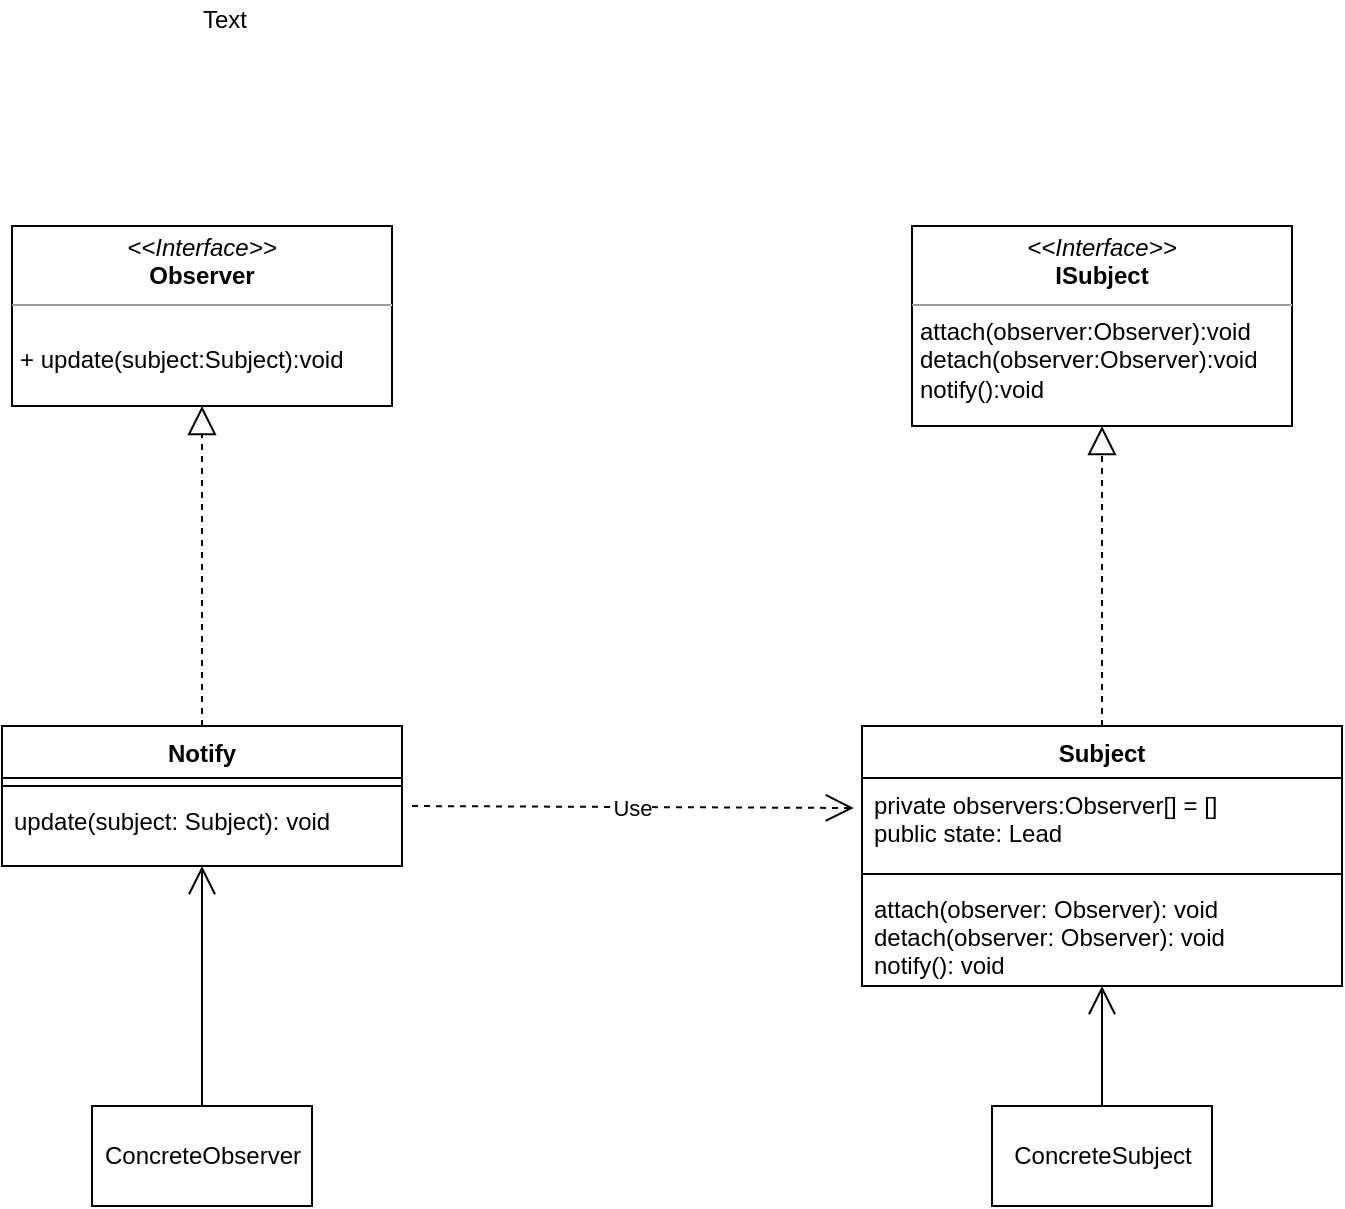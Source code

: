 <mxfile version="13.0.3" type="device"><diagram id="jXuNRkIwZJTSnzMV0s5R" name="Page-1"><mxGraphModel dx="1342" dy="1899" grid="1" gridSize="10" guides="1" tooltips="1" connect="1" arrows="1" fold="1" page="1" pageScale="1" pageWidth="850" pageHeight="1100" math="0" shadow="0"><root><mxCell id="0"/><mxCell id="1" parent="0"/><mxCell id="IjiPZgQe41YwU2cwf1tw-1" value="&lt;p style=&quot;margin: 4px 0px 0px ; text-align: center&quot;&gt;&lt;i&gt;&amp;lt;&amp;lt;Interface&amp;gt;&amp;gt;&lt;/i&gt;&lt;br&gt;&lt;b&gt;Observer&lt;/b&gt;&lt;br&gt;&lt;/p&gt;&lt;hr size=&quot;1&quot;&gt;&lt;p style=&quot;margin: 0px 0px 0px 4px&quot;&gt;&lt;br&gt;&lt;/p&gt;&lt;p style=&quot;margin: 0px 0px 0px 4px&quot;&gt;+ update(subject:Subject):void&lt;br&gt;&lt;/p&gt;" style="verticalAlign=top;align=left;overflow=fill;fontSize=12;fontFamily=Helvetica;html=1;" parent="1" vertex="1"><mxGeometry x="70" y="40" width="190" height="90" as="geometry"/></mxCell><mxCell id="IjiPZgQe41YwU2cwf1tw-2" value="&lt;p style=&quot;margin: 4px 0px 0px ; text-align: center&quot;&gt;&lt;i&gt;&amp;lt;&amp;lt;Interface&amp;gt;&amp;gt;&lt;/i&gt;&lt;br&gt;&lt;b&gt;ISubject&lt;/b&gt;&lt;br&gt;&lt;/p&gt;&lt;hr size=&quot;1&quot;&gt;&lt;p style=&quot;margin: 0px 0px 0px 4px&quot;&gt;&lt;/p&gt;&lt;p style=&quot;margin: 0px 0px 0px 4px&quot;&gt;attach(observer:Observer):void&lt;br&gt;detach(observer:Observer):void &lt;br&gt;notify():void&lt;br&gt;&lt;/p&gt;" style="verticalAlign=top;align=left;overflow=fill;fontSize=12;fontFamily=Helvetica;html=1;" parent="1" vertex="1"><mxGeometry x="520" y="40" width="190" height="100" as="geometry"/></mxCell><mxCell id="IjiPZgQe41YwU2cwf1tw-7" value="Subject" style="swimlane;fontStyle=1;align=center;verticalAlign=top;childLayout=stackLayout;horizontal=1;startSize=26;horizontalStack=0;resizeParent=1;resizeParentMax=0;resizeLast=0;collapsible=1;marginBottom=0;" parent="1" vertex="1"><mxGeometry x="495" y="290" width="240" height="130" as="geometry"/></mxCell><mxCell id="IjiPZgQe41YwU2cwf1tw-8" value="private observers:Observer[] = []&#10;    public state: Lead" style="text;strokeColor=none;fillColor=none;align=left;verticalAlign=top;spacingLeft=4;spacingRight=4;overflow=hidden;rotatable=0;points=[[0,0.5],[1,0.5]];portConstraint=eastwest;" parent="IjiPZgQe41YwU2cwf1tw-7" vertex="1"><mxGeometry y="26" width="240" height="44" as="geometry"/></mxCell><mxCell id="IjiPZgQe41YwU2cwf1tw-9" value="" style="line;strokeWidth=1;fillColor=none;align=left;verticalAlign=middle;spacingTop=-1;spacingLeft=3;spacingRight=3;rotatable=0;labelPosition=right;points=[];portConstraint=eastwest;" parent="IjiPZgQe41YwU2cwf1tw-7" vertex="1"><mxGeometry y="70" width="240" height="8" as="geometry"/></mxCell><mxCell id="IjiPZgQe41YwU2cwf1tw-10" value="attach(observer: Observer): void&#10;detach(observer: Observer): void&#10;notify(): void" style="text;strokeColor=none;fillColor=none;align=left;verticalAlign=top;spacingLeft=4;spacingRight=4;overflow=hidden;rotatable=0;points=[[0,0.5],[1,0.5]];portConstraint=eastwest;" parent="IjiPZgQe41YwU2cwf1tw-7" vertex="1"><mxGeometry y="78" width="240" height="52" as="geometry"/></mxCell><mxCell id="IjiPZgQe41YwU2cwf1tw-11" value="" style="endArrow=block;dashed=1;endFill=0;endSize=12;html=1;exitX=0.5;exitY=0;exitDx=0;exitDy=0;" parent="1" source="IjiPZgQe41YwU2cwf1tw-7" edge="1"><mxGeometry width="160" relative="1" as="geometry"><mxPoint x="340" y="410" as="sourcePoint"/><mxPoint x="615" y="140" as="targetPoint"/></mxGeometry></mxCell><mxCell id="IjiPZgQe41YwU2cwf1tw-12" value="Notify" style="swimlane;fontStyle=1;align=center;verticalAlign=top;childLayout=stackLayout;horizontal=1;startSize=26;horizontalStack=0;resizeParent=1;resizeParentMax=0;resizeLast=0;collapsible=1;marginBottom=0;" parent="1" vertex="1"><mxGeometry x="65" y="290" width="200" height="70" as="geometry"/></mxCell><mxCell id="IjiPZgQe41YwU2cwf1tw-14" value="" style="line;strokeWidth=1;fillColor=none;align=left;verticalAlign=middle;spacingTop=-1;spacingLeft=3;spacingRight=3;rotatable=0;labelPosition=right;points=[];portConstraint=eastwest;" parent="IjiPZgQe41YwU2cwf1tw-12" vertex="1"><mxGeometry y="26" width="200" height="8" as="geometry"/></mxCell><mxCell id="IjiPZgQe41YwU2cwf1tw-15" value=" update(subject: Subject): void" style="text;strokeColor=none;fillColor=none;align=left;verticalAlign=top;spacingLeft=4;spacingRight=4;overflow=hidden;rotatable=0;points=[[0,0.5],[1,0.5]];portConstraint=eastwest;" parent="IjiPZgQe41YwU2cwf1tw-12" vertex="1"><mxGeometry y="34" width="200" height="36" as="geometry"/></mxCell><mxCell id="IjiPZgQe41YwU2cwf1tw-16" value="" style="endArrow=block;dashed=1;endFill=0;endSize=12;html=1;exitX=0.5;exitY=0;exitDx=0;exitDy=0;entryX=0.5;entryY=1;entryDx=0;entryDy=0;" parent="1" source="IjiPZgQe41YwU2cwf1tw-12" target="IjiPZgQe41YwU2cwf1tw-1" edge="1"><mxGeometry width="160" relative="1" as="geometry"><mxPoint x="340" y="410" as="sourcePoint"/><mxPoint x="500" y="410" as="targetPoint"/></mxGeometry></mxCell><mxCell id="IjiPZgQe41YwU2cwf1tw-17" value="Use" style="endArrow=open;endSize=12;dashed=1;html=1;exitX=1.025;exitY=0.167;exitDx=0;exitDy=0;exitPerimeter=0;entryX=-0.017;entryY=0.341;entryDx=0;entryDy=0;entryPerimeter=0;" parent="1" source="IjiPZgQe41YwU2cwf1tw-15" target="IjiPZgQe41YwU2cwf1tw-8" edge="1"><mxGeometry width="160" relative="1" as="geometry"><mxPoint x="340" y="410" as="sourcePoint"/><mxPoint x="500" y="410" as="targetPoint"/></mxGeometry></mxCell><mxCell id="IjiPZgQe41YwU2cwf1tw-19" value="ConcreteSubject" style="html=1;" parent="1" vertex="1"><mxGeometry x="560" y="480" width="110" height="50" as="geometry"/></mxCell><mxCell id="IjiPZgQe41YwU2cwf1tw-20" value="" style="endArrow=open;endFill=1;endSize=12;html=1;exitX=0.5;exitY=0;exitDx=0;exitDy=0;" parent="1" source="IjiPZgQe41YwU2cwf1tw-19" edge="1" target="IjiPZgQe41YwU2cwf1tw-10"><mxGeometry width="160" relative="1" as="geometry"><mxPoint x="340" y="250" as="sourcePoint"/><mxPoint x="626" y="423" as="targetPoint"/></mxGeometry></mxCell><mxCell id="IjiPZgQe41YwU2cwf1tw-21" value="ConcreteObserver&lt;br&gt;" style="html=1;" parent="1" vertex="1"><mxGeometry x="110" y="480" width="110" height="50" as="geometry"/></mxCell><mxCell id="IjiPZgQe41YwU2cwf1tw-24" value="" style="endArrow=open;endFill=1;endSize=12;html=1;exitX=0.5;exitY=0;exitDx=0;exitDy=0;" parent="1" source="IjiPZgQe41YwU2cwf1tw-21" target="IjiPZgQe41YwU2cwf1tw-15" edge="1"><mxGeometry width="160" relative="1" as="geometry"><mxPoint x="340" y="250" as="sourcePoint"/><mxPoint x="500" y="250" as="targetPoint"/></mxGeometry></mxCell><mxCell id="IjiPZgQe41YwU2cwf1tw-25" value="Text" style="text;html=1;align=center;verticalAlign=middle;resizable=0;points=[];autosize=1;" parent="1" vertex="1"><mxGeometry x="156" y="-73" width="40" height="20" as="geometry"/></mxCell></root></mxGraphModel></diagram></mxfile>